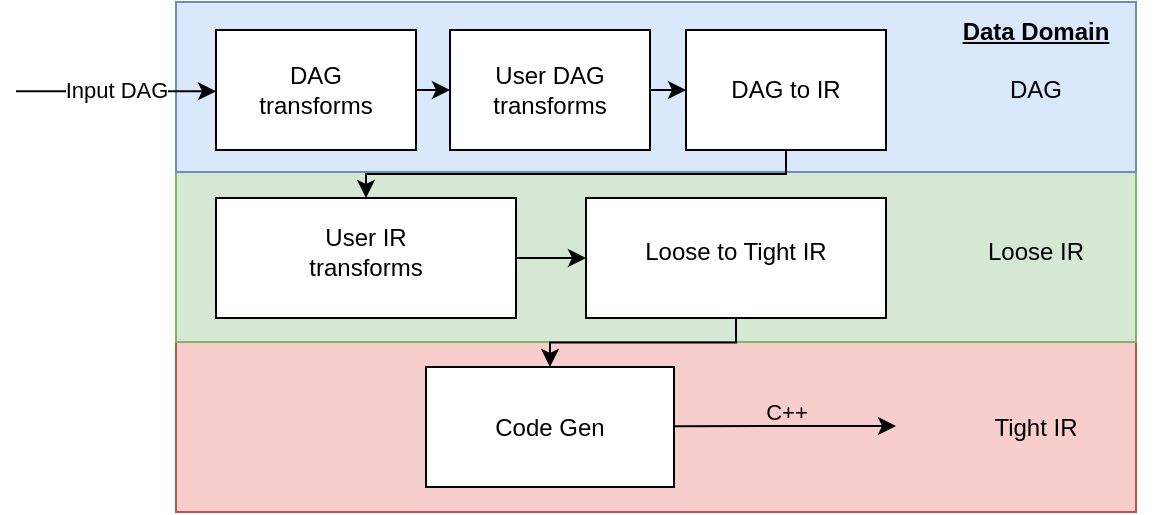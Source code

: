 <mxfile version="17.4.0" type="device"><diagram id="NLoKrUNCX6E9iiBKDUmR" name="Page-1"><mxGraphModel dx="1422" dy="780" grid="1" gridSize="10" guides="1" tooltips="1" connect="1" arrows="1" fold="1" page="1" pageScale="1" pageWidth="827" pageHeight="1169" math="0" shadow="0"><root><mxCell id="0"/><mxCell id="1" parent="0"/><mxCell id="dALcgHfB5t5KWhNOSd2n-26" value="" style="rounded=0;whiteSpace=wrap;html=1;fillColor=#f8cecc;strokeColor=#b85450;" vertex="1" parent="1"><mxGeometry x="120" y="405" width="480" height="85" as="geometry"/></mxCell><mxCell id="dALcgHfB5t5KWhNOSd2n-25" value="" style="rounded=0;whiteSpace=wrap;html=1;fillColor=#d5e8d4;strokeColor=#82b366;" vertex="1" parent="1"><mxGeometry x="120" y="320" width="480" height="85" as="geometry"/></mxCell><mxCell id="dALcgHfB5t5KWhNOSd2n-24" value="" style="rounded=0;whiteSpace=wrap;html=1;fillColor=#dae8fc;strokeColor=#6c8ebf;" vertex="1" parent="1"><mxGeometry x="120" y="235" width="480" height="85" as="geometry"/></mxCell><mxCell id="dALcgHfB5t5KWhNOSd2n-1" value="" style="rounded=0;whiteSpace=wrap;html=1;" vertex="1" parent="1"><mxGeometry x="140" y="249" width="100" height="60" as="geometry"/></mxCell><mxCell id="dALcgHfB5t5KWhNOSd2n-2" value="" style="rounded=0;whiteSpace=wrap;html=1;" vertex="1" parent="1"><mxGeometry x="257" y="249" width="100" height="60" as="geometry"/></mxCell><mxCell id="dALcgHfB5t5KWhNOSd2n-3" value="" style="rounded=0;whiteSpace=wrap;html=1;" vertex="1" parent="1"><mxGeometry x="375" y="249" width="100" height="60" as="geometry"/></mxCell><mxCell id="dALcgHfB5t5KWhNOSd2n-4" value="" style="rounded=0;whiteSpace=wrap;html=1;" vertex="1" parent="1"><mxGeometry x="325" y="333" width="150" height="60" as="geometry"/></mxCell><mxCell id="dALcgHfB5t5KWhNOSd2n-5" value="" style="rounded=0;whiteSpace=wrap;html=1;" vertex="1" parent="1"><mxGeometry x="140" y="333" width="150" height="60" as="geometry"/></mxCell><mxCell id="dALcgHfB5t5KWhNOSd2n-6" value="" style="rounded=0;whiteSpace=wrap;html=1;" vertex="1" parent="1"><mxGeometry x="245" y="417.5" width="124" height="60" as="geometry"/></mxCell><mxCell id="dALcgHfB5t5KWhNOSd2n-7" value="DAG transforms" style="text;html=1;strokeColor=none;fillColor=none;align=center;verticalAlign=middle;whiteSpace=wrap;rounded=0;" vertex="1" parent="1"><mxGeometry x="160" y="264" width="60" height="30" as="geometry"/></mxCell><mxCell id="dALcgHfB5t5KWhNOSd2n-8" value="User DAG transforms" style="text;html=1;strokeColor=none;fillColor=none;align=center;verticalAlign=middle;whiteSpace=wrap;rounded=0;" vertex="1" parent="1"><mxGeometry x="257" y="264" width="100" height="30" as="geometry"/></mxCell><mxCell id="dALcgHfB5t5KWhNOSd2n-9" value="DAG to IR" style="text;html=1;strokeColor=none;fillColor=none;align=center;verticalAlign=middle;whiteSpace=wrap;rounded=0;" vertex="1" parent="1"><mxGeometry x="395" y="264" width="60" height="30" as="geometry"/></mxCell><mxCell id="dALcgHfB5t5KWhNOSd2n-10" value="User IR transforms" style="text;html=1;strokeColor=none;fillColor=none;align=center;verticalAlign=middle;whiteSpace=wrap;rounded=0;" vertex="1" parent="1"><mxGeometry x="185" y="345" width="60" height="30" as="geometry"/></mxCell><mxCell id="dALcgHfB5t5KWhNOSd2n-11" value="Loose to Tight IR" style="text;html=1;strokeColor=none;fillColor=none;align=center;verticalAlign=middle;whiteSpace=wrap;rounded=0;" vertex="1" parent="1"><mxGeometry x="350" y="345" width="100" height="30" as="geometry"/></mxCell><mxCell id="dALcgHfB5t5KWhNOSd2n-12" value="&lt;div&gt;Code Gen&lt;/div&gt;" style="text;html=1;strokeColor=none;fillColor=none;align=center;verticalAlign=middle;whiteSpace=wrap;rounded=0;" vertex="1" parent="1"><mxGeometry x="277" y="432.5" width="60" height="30" as="geometry"/></mxCell><mxCell id="dALcgHfB5t5KWhNOSd2n-13" value="" style="endArrow=classic;html=1;rounded=0;exitX=1;exitY=0.5;exitDx=0;exitDy=0;" edge="1" parent="1" source="dALcgHfB5t5KWhNOSd2n-1" target="dALcgHfB5t5KWhNOSd2n-2"><mxGeometry width="50" height="50" relative="1" as="geometry"><mxPoint x="400" y="439" as="sourcePoint"/><mxPoint x="250" y="289" as="targetPoint"/></mxGeometry></mxCell><mxCell id="dALcgHfB5t5KWhNOSd2n-14" value="" style="endArrow=classic;html=1;rounded=0;entryX=0;entryY=0.5;entryDx=0;entryDy=0;exitX=1;exitY=0.5;exitDx=0;exitDy=0;" edge="1" parent="1" source="dALcgHfB5t5KWhNOSd2n-2" target="dALcgHfB5t5KWhNOSd2n-3"><mxGeometry width="50" height="50" relative="1" as="geometry"><mxPoint x="290" y="319" as="sourcePoint"/><mxPoint x="370" y="299" as="targetPoint"/></mxGeometry></mxCell><mxCell id="dALcgHfB5t5KWhNOSd2n-15" value="" style="endArrow=classic;html=1;rounded=0;edgeStyle=orthogonalEdgeStyle;exitX=0.5;exitY=1;exitDx=0;exitDy=0;entryX=0.5;entryY=0;entryDx=0;entryDy=0;" edge="1" parent="1" source="dALcgHfB5t5KWhNOSd2n-3" target="dALcgHfB5t5KWhNOSd2n-5"><mxGeometry width="50" height="50" relative="1" as="geometry"><mxPoint x="90" y="330" as="sourcePoint"/><mxPoint x="90" y="360" as="targetPoint"/></mxGeometry></mxCell><mxCell id="dALcgHfB5t5KWhNOSd2n-16" value="" style="endArrow=classic;html=1;rounded=0;exitX=1;exitY=0.5;exitDx=0;exitDy=0;entryX=0;entryY=0.5;entryDx=0;entryDy=0;" edge="1" parent="1" source="dALcgHfB5t5KWhNOSd2n-5" target="dALcgHfB5t5KWhNOSd2n-4"><mxGeometry width="50" height="50" relative="1" as="geometry"><mxPoint x="220" y="320" as="sourcePoint"/><mxPoint x="310" y="360" as="targetPoint"/></mxGeometry></mxCell><mxCell id="dALcgHfB5t5KWhNOSd2n-17" value="" style="endArrow=classic;html=1;rounded=0;entryX=0.5;entryY=0;entryDx=0;entryDy=0;edgeStyle=orthogonalEdgeStyle;exitX=0.5;exitY=1;exitDx=0;exitDy=0;" edge="1" parent="1" source="dALcgHfB5t5KWhNOSd2n-4" target="dALcgHfB5t5KWhNOSd2n-6"><mxGeometry width="50" height="50" relative="1" as="geometry"><mxPoint x="170" y="410" as="sourcePoint"/><mxPoint x="270" y="330" as="targetPoint"/></mxGeometry></mxCell><mxCell id="dALcgHfB5t5KWhNOSd2n-20" value="" style="endArrow=classic;html=1;rounded=0;" edge="1" parent="1"><mxGeometry relative="1" as="geometry"><mxPoint x="40" y="279.66" as="sourcePoint"/><mxPoint x="140" y="279.66" as="targetPoint"/></mxGeometry></mxCell><mxCell id="dALcgHfB5t5KWhNOSd2n-21" value="Input DAG" style="edgeLabel;resizable=0;html=1;align=center;verticalAlign=middle;" connectable="0" vertex="1" parent="dALcgHfB5t5KWhNOSd2n-20"><mxGeometry relative="1" as="geometry"><mxPoint y="-1" as="offset"/></mxGeometry></mxCell><mxCell id="dALcgHfB5t5KWhNOSd2n-22" value="" style="endArrow=classic;html=1;rounded=0;labelBackgroundColor=none;" edge="1" parent="1"><mxGeometry relative="1" as="geometry"><mxPoint x="369" y="447.08" as="sourcePoint"/><mxPoint x="480" y="447" as="targetPoint"/></mxGeometry></mxCell><mxCell id="dALcgHfB5t5KWhNOSd2n-23" value="C++" style="edgeLabel;resizable=0;html=1;align=center;verticalAlign=middle;labelBackgroundColor=none;" connectable="0" vertex="1" parent="dALcgHfB5t5KWhNOSd2n-22"><mxGeometry relative="1" as="geometry"><mxPoint y="-7" as="offset"/></mxGeometry></mxCell><mxCell id="dALcgHfB5t5KWhNOSd2n-27" value="DAG" style="text;html=1;strokeColor=none;fillColor=none;align=center;verticalAlign=middle;whiteSpace=wrap;rounded=0;labelBackgroundColor=none;" vertex="1" parent="1"><mxGeometry x="520" y="264" width="60" height="30" as="geometry"/></mxCell><mxCell id="dALcgHfB5t5KWhNOSd2n-28" value="Loose IR" style="text;html=1;strokeColor=none;fillColor=none;align=center;verticalAlign=middle;whiteSpace=wrap;rounded=0;labelBackgroundColor=none;" vertex="1" parent="1"><mxGeometry x="520" y="345" width="60" height="30" as="geometry"/></mxCell><mxCell id="dALcgHfB5t5KWhNOSd2n-29" value="&lt;div&gt;Tight IR&lt;/div&gt;" style="text;html=1;strokeColor=none;fillColor=none;align=center;verticalAlign=middle;whiteSpace=wrap;rounded=0;labelBackgroundColor=none;" vertex="1" parent="1"><mxGeometry x="520" y="432.5" width="60" height="30" as="geometry"/></mxCell><mxCell id="dALcgHfB5t5KWhNOSd2n-30" value="Data Domain" style="text;html=1;strokeColor=none;fillColor=none;align=center;verticalAlign=middle;whiteSpace=wrap;rounded=0;labelBackgroundColor=none;fontStyle=5" vertex="1" parent="1"><mxGeometry x="490" y="235" width="120" height="30" as="geometry"/></mxCell></root></mxGraphModel></diagram></mxfile>